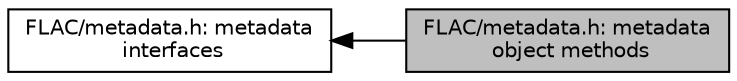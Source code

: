 digraph "FLAC/metadata.h: metadata object methods"
{
  edge [fontname="Helvetica",fontsize="10",labelfontname="Helvetica",labelfontsize="10"];
  node [fontname="Helvetica",fontsize="10",shape=record];
  rankdir=LR;
  Node1 [label="FLAC/metadata.h: metadata\l interfaces",height=0.2,width=0.4,color="black", fillcolor="white", style="filled",URL="$group__flac__metadata.html",tooltip="This module provides functions for creating and manipulating FLAC metadata blocks in memory..."];
  Node0 [label="FLAC/metadata.h: metadata\l object methods",height=0.2,width=0.4,color="black", fillcolor="grey75", style="filled", fontcolor="black"];
  Node1->Node0 [shape=plaintext, dir="back", style="solid"];
}
